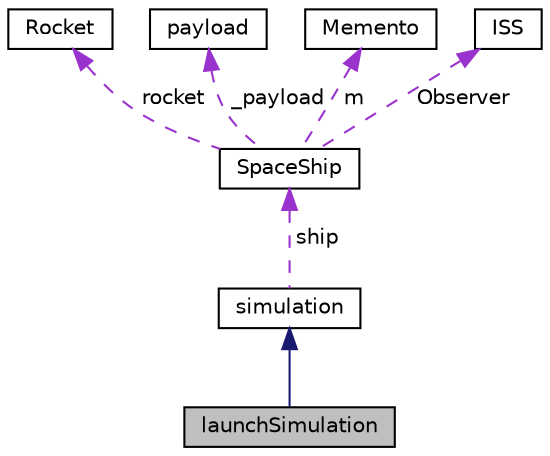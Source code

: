 digraph "launchSimulation"
{
 // LATEX_PDF_SIZE
  edge [fontname="Helvetica",fontsize="10",labelfontname="Helvetica",labelfontsize="10"];
  node [fontname="Helvetica",fontsize="10",shape=record];
  Node1 [label="launchSimulation",height=0.2,width=0.4,color="black", fillcolor="grey75", style="filled", fontcolor="black",tooltip="launchSimulation class"];
  Node2 -> Node1 [dir="back",color="midnightblue",fontsize="10",style="solid",fontname="Helvetica"];
  Node2 [label="simulation",height=0.2,width=0.4,color="black", fillcolor="white", style="filled",URL="$classsimulation.html",tooltip="simulation class"];
  Node3 -> Node2 [dir="back",color="darkorchid3",fontsize="10",style="dashed",label=" ship" ,fontname="Helvetica"];
  Node3 [label="SpaceShip",height=0.2,width=0.4,color="black", fillcolor="white", style="filled",URL="$classSpaceShip.html",tooltip="SpaceShip class."];
  Node4 -> Node3 [dir="back",color="darkorchid3",fontsize="10",style="dashed",label=" rocket" ,fontname="Helvetica"];
  Node4 [label="Rocket",height=0.2,width=0.4,color="black", fillcolor="white", style="filled",URL="$classRocket.html",tooltip="Declares the interface for all objects in the composition."];
  Node5 -> Node3 [dir="back",color="darkorchid3",fontsize="10",style="dashed",label=" _payload" ,fontname="Helvetica"];
  Node5 [label="payload",height=0.2,width=0.4,color="black", fillcolor="white", style="filled",URL="$classpayload.html",tooltip="payload Class"];
  Node6 -> Node3 [dir="back",color="darkorchid3",fontsize="10",style="dashed",label=" m" ,fontname="Helvetica"];
  Node6 [label="Memento",height=0.2,width=0.4,color="black", fillcolor="white", style="filled",URL="$classMemento.html",tooltip=" "];
  Node7 -> Node3 [dir="back",color="darkorchid3",fontsize="10",style="dashed",label=" Observer" ,fontname="Helvetica"];
  Node7 [label="ISS",height=0.2,width=0.4,color="black", fillcolor="white", style="filled",URL="$classISS.html",tooltip="ISS class."];
}
